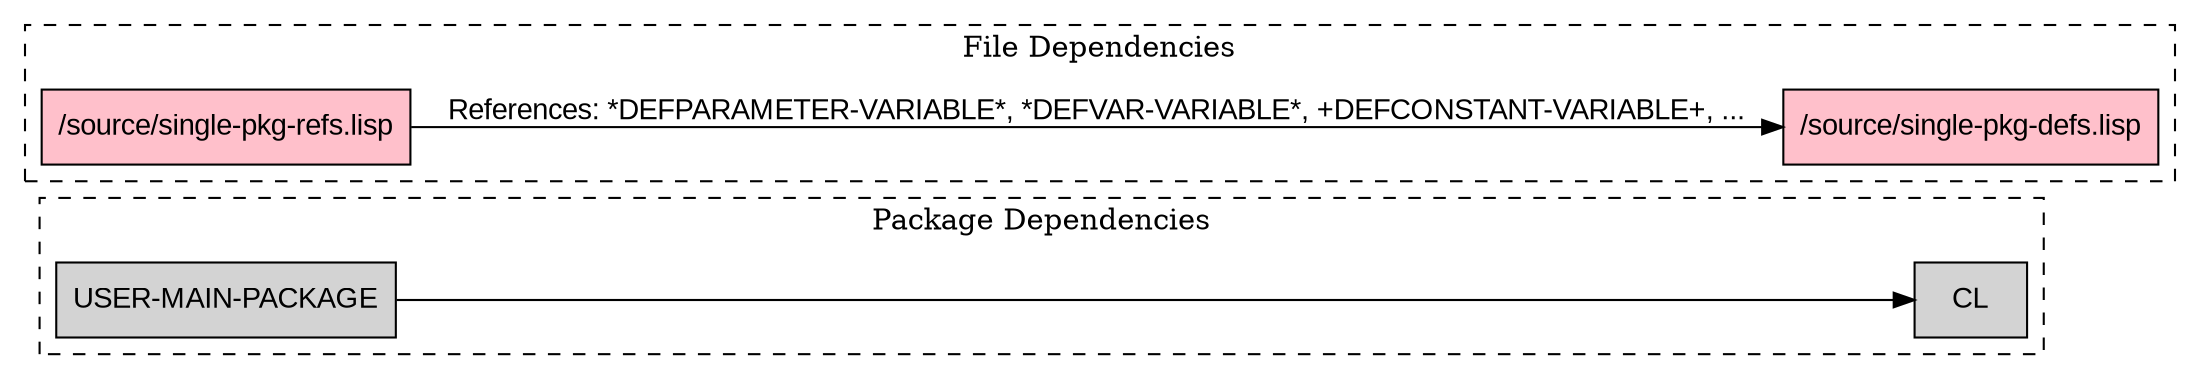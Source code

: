 digraph Dependencies {
  rankdir=LR;
  compound=true;
  node [shape=box, fontname="Arial"];
  edge [fontname="Arial"];
  subgraph cluster_systems {
    label="System Dependencies";
    style=dashed;
    node [style=filled,fillcolor=lightpink];
  }

  subgraph cluster_packages {
    label="Package Dependencies";
    style=dashed;
    node [style=filled,fillcolor=lightgrey];
    "pkg_user_main_package" [label="USER-MAIN-PACKAGE"];
    "pkg_cl" [label="CL"];
    "pkg_user_main_package" -> "pkg_cl";
  }

  subgraph cluster_files {
    label="File Dependencies";
    style=dashed;
    node [style=filled,fillcolor=lightblue];
    "single_pkg_defs_lisp" [label="/source/single-pkg-defs.lisp",fillcolor=pink];
    "single_pkg_refs_lisp" [label="/source/single-pkg-refs.lisp",fillcolor=pink];
    "single_pkg_refs_lisp" -> "single_pkg_defs_lisp" [label="References: *DEFPARAMETER-VARIABLE*, *DEFVAR-VARIABLE*, +DEFCONSTANT-VARIABLE+, ..."];
  }
}
